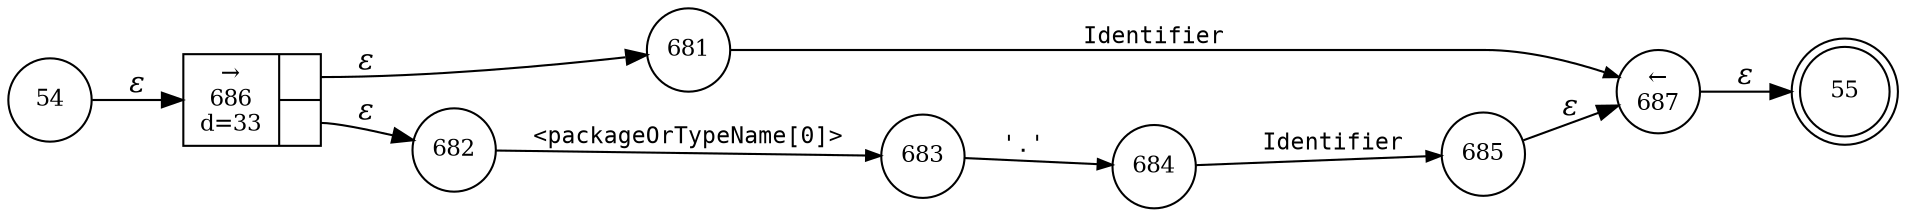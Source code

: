 digraph ATN {
rankdir=LR;
s55[fontsize=11, label="55", shape=doublecircle, fixedsize=true, width=.6];
s54[fontsize=11,label="54", shape=circle, fixedsize=true, width=.55, peripheries=1];
s681[fontsize=11,label="681", shape=circle, fixedsize=true, width=.55, peripheries=1];
s682[fontsize=11,label="682", shape=circle, fixedsize=true, width=.55, peripheries=1];
s683[fontsize=11,label="683", shape=circle, fixedsize=true, width=.55, peripheries=1];
s684[fontsize=11,label="684", shape=circle, fixedsize=true, width=.55, peripheries=1];
s685[fontsize=11,label="685", shape=circle, fixedsize=true, width=.55, peripheries=1];
s686[fontsize=11,label="{&rarr;\n686\nd=33|{<p0>|<p1>}}", shape=record, fixedsize=false, peripheries=1];
s687[fontsize=11,label="&larr;\n687", shape=circle, fixedsize=true, width=.55, peripheries=1];
s54 -> s686 [fontname="Times-Italic", label="&epsilon;"];
s686:p0 -> s681 [fontname="Times-Italic", label="&epsilon;"];
s686:p1 -> s682 [fontname="Times-Italic", label="&epsilon;"];
s681 -> s687 [fontsize=11, fontname="Courier", arrowsize=.7, label = "Identifier", arrowhead = normal];
s682 -> s683 [fontsize=11, fontname="Courier", arrowsize=.7, label = "<packageOrTypeName[0]>", arrowhead = normal];
s687 -> s55 [fontname="Times-Italic", label="&epsilon;"];
s683 -> s684 [fontsize=11, fontname="Courier", arrowsize=.7, label = "'.'", arrowhead = normal];
s684 -> s685 [fontsize=11, fontname="Courier", arrowsize=.7, label = "Identifier", arrowhead = normal];
s685 -> s687 [fontname="Times-Italic", label="&epsilon;"];
}
